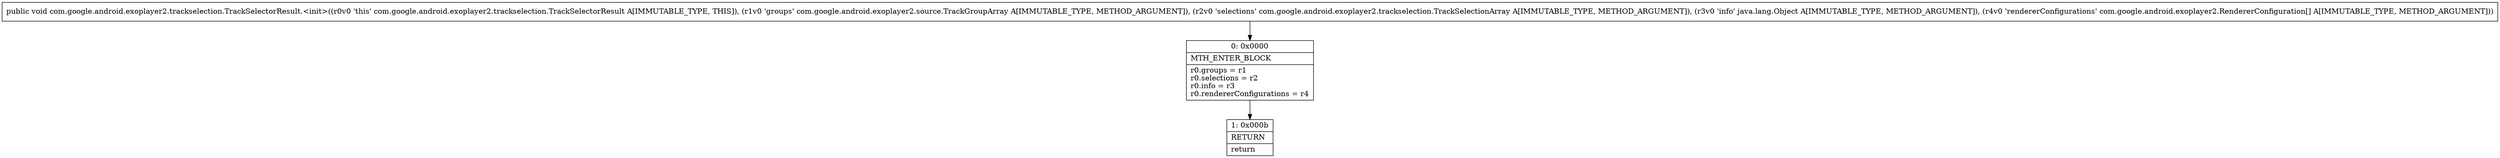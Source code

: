 digraph "CFG forcom.google.android.exoplayer2.trackselection.TrackSelectorResult.\<init\>(Lcom\/google\/android\/exoplayer2\/source\/TrackGroupArray;Lcom\/google\/android\/exoplayer2\/trackselection\/TrackSelectionArray;Ljava\/lang\/Object;[Lcom\/google\/android\/exoplayer2\/RendererConfiguration;)V" {
Node_0 [shape=record,label="{0\:\ 0x0000|MTH_ENTER_BLOCK\l|r0.groups = r1\lr0.selections = r2\lr0.info = r3\lr0.rendererConfigurations = r4\l}"];
Node_1 [shape=record,label="{1\:\ 0x000b|RETURN\l|return\l}"];
MethodNode[shape=record,label="{public void com.google.android.exoplayer2.trackselection.TrackSelectorResult.\<init\>((r0v0 'this' com.google.android.exoplayer2.trackselection.TrackSelectorResult A[IMMUTABLE_TYPE, THIS]), (r1v0 'groups' com.google.android.exoplayer2.source.TrackGroupArray A[IMMUTABLE_TYPE, METHOD_ARGUMENT]), (r2v0 'selections' com.google.android.exoplayer2.trackselection.TrackSelectionArray A[IMMUTABLE_TYPE, METHOD_ARGUMENT]), (r3v0 'info' java.lang.Object A[IMMUTABLE_TYPE, METHOD_ARGUMENT]), (r4v0 'rendererConfigurations' com.google.android.exoplayer2.RendererConfiguration[] A[IMMUTABLE_TYPE, METHOD_ARGUMENT])) }"];
MethodNode -> Node_0;
Node_0 -> Node_1;
}

